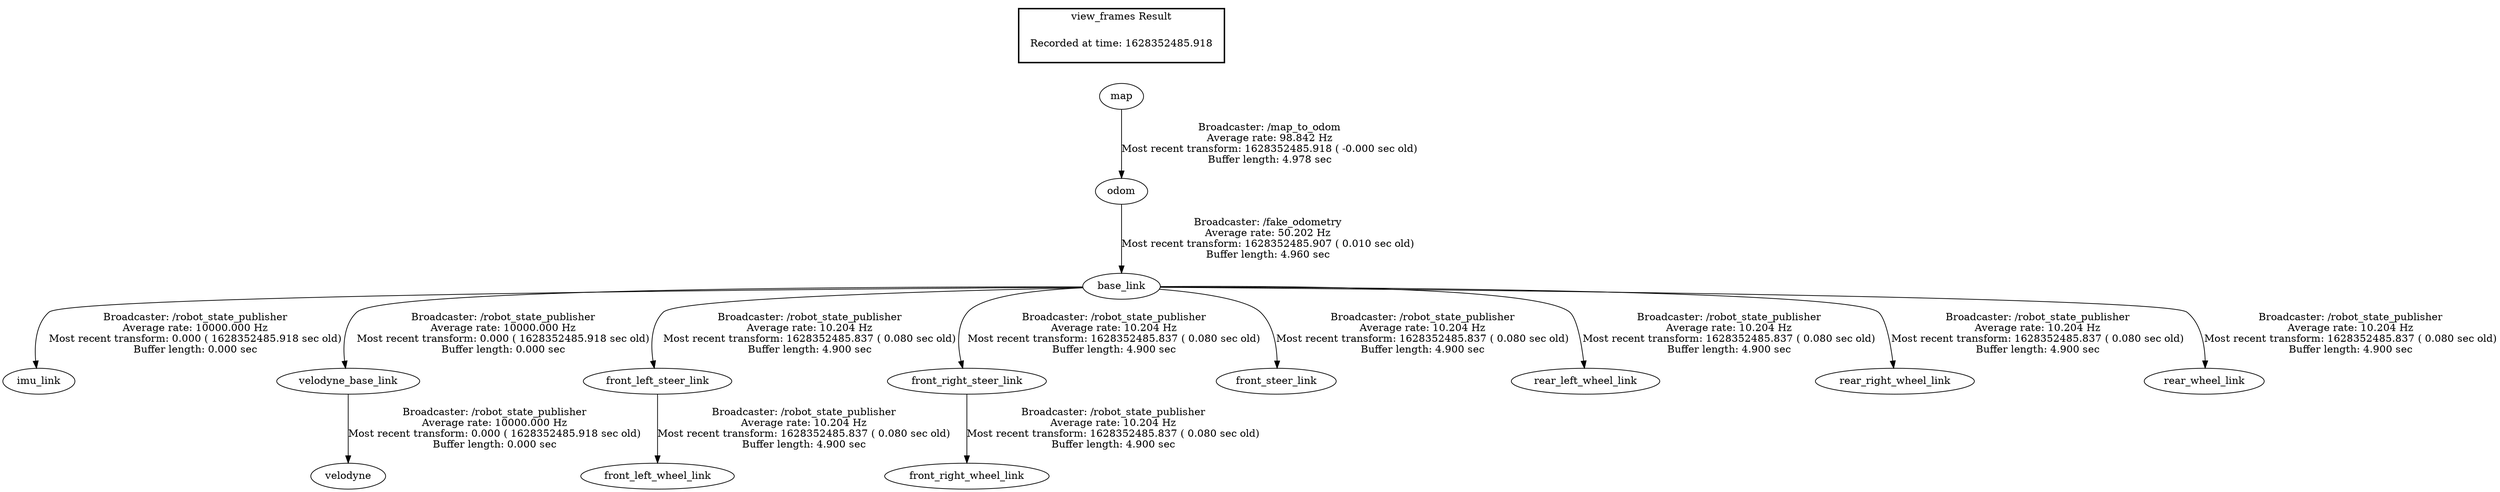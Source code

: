 digraph G {
"base_link" -> "imu_link"[label="Broadcaster: /robot_state_publisher\nAverage rate: 10000.000 Hz\nMost recent transform: 0.000 ( 1628352485.918 sec old)\nBuffer length: 0.000 sec\n"];
"odom" -> "base_link"[label="Broadcaster: /fake_odometry\nAverage rate: 50.202 Hz\nMost recent transform: 1628352485.907 ( 0.010 sec old)\nBuffer length: 4.960 sec\n"];
"base_link" -> "velodyne_base_link"[label="Broadcaster: /robot_state_publisher\nAverage rate: 10000.000 Hz\nMost recent transform: 0.000 ( 1628352485.918 sec old)\nBuffer length: 0.000 sec\n"];
"velodyne_base_link" -> "velodyne"[label="Broadcaster: /robot_state_publisher\nAverage rate: 10000.000 Hz\nMost recent transform: 0.000 ( 1628352485.918 sec old)\nBuffer length: 0.000 sec\n"];
"map" -> "odom"[label="Broadcaster: /map_to_odom\nAverage rate: 98.842 Hz\nMost recent transform: 1628352485.918 ( -0.000 sec old)\nBuffer length: 4.978 sec\n"];
"base_link" -> "front_left_steer_link"[label="Broadcaster: /robot_state_publisher\nAverage rate: 10.204 Hz\nMost recent transform: 1628352485.837 ( 0.080 sec old)\nBuffer length: 4.900 sec\n"];
"front_left_steer_link" -> "front_left_wheel_link"[label="Broadcaster: /robot_state_publisher\nAverage rate: 10.204 Hz\nMost recent transform: 1628352485.837 ( 0.080 sec old)\nBuffer length: 4.900 sec\n"];
"base_link" -> "front_right_steer_link"[label="Broadcaster: /robot_state_publisher\nAverage rate: 10.204 Hz\nMost recent transform: 1628352485.837 ( 0.080 sec old)\nBuffer length: 4.900 sec\n"];
"front_right_steer_link" -> "front_right_wheel_link"[label="Broadcaster: /robot_state_publisher\nAverage rate: 10.204 Hz\nMost recent transform: 1628352485.837 ( 0.080 sec old)\nBuffer length: 4.900 sec\n"];
"base_link" -> "front_steer_link"[label="Broadcaster: /robot_state_publisher\nAverage rate: 10.204 Hz\nMost recent transform: 1628352485.837 ( 0.080 sec old)\nBuffer length: 4.900 sec\n"];
"base_link" -> "rear_left_wheel_link"[label="Broadcaster: /robot_state_publisher\nAverage rate: 10.204 Hz\nMost recent transform: 1628352485.837 ( 0.080 sec old)\nBuffer length: 4.900 sec\n"];
"base_link" -> "rear_right_wheel_link"[label="Broadcaster: /robot_state_publisher\nAverage rate: 10.204 Hz\nMost recent transform: 1628352485.837 ( 0.080 sec old)\nBuffer length: 4.900 sec\n"];
"base_link" -> "rear_wheel_link"[label="Broadcaster: /robot_state_publisher\nAverage rate: 10.204 Hz\nMost recent transform: 1628352485.837 ( 0.080 sec old)\nBuffer length: 4.900 sec\n"];
edge [style=invis];
 subgraph cluster_legend { style=bold; color=black; label ="view_frames Result";
"Recorded at time: 1628352485.918"[ shape=plaintext ] ;
 }->"map";
}